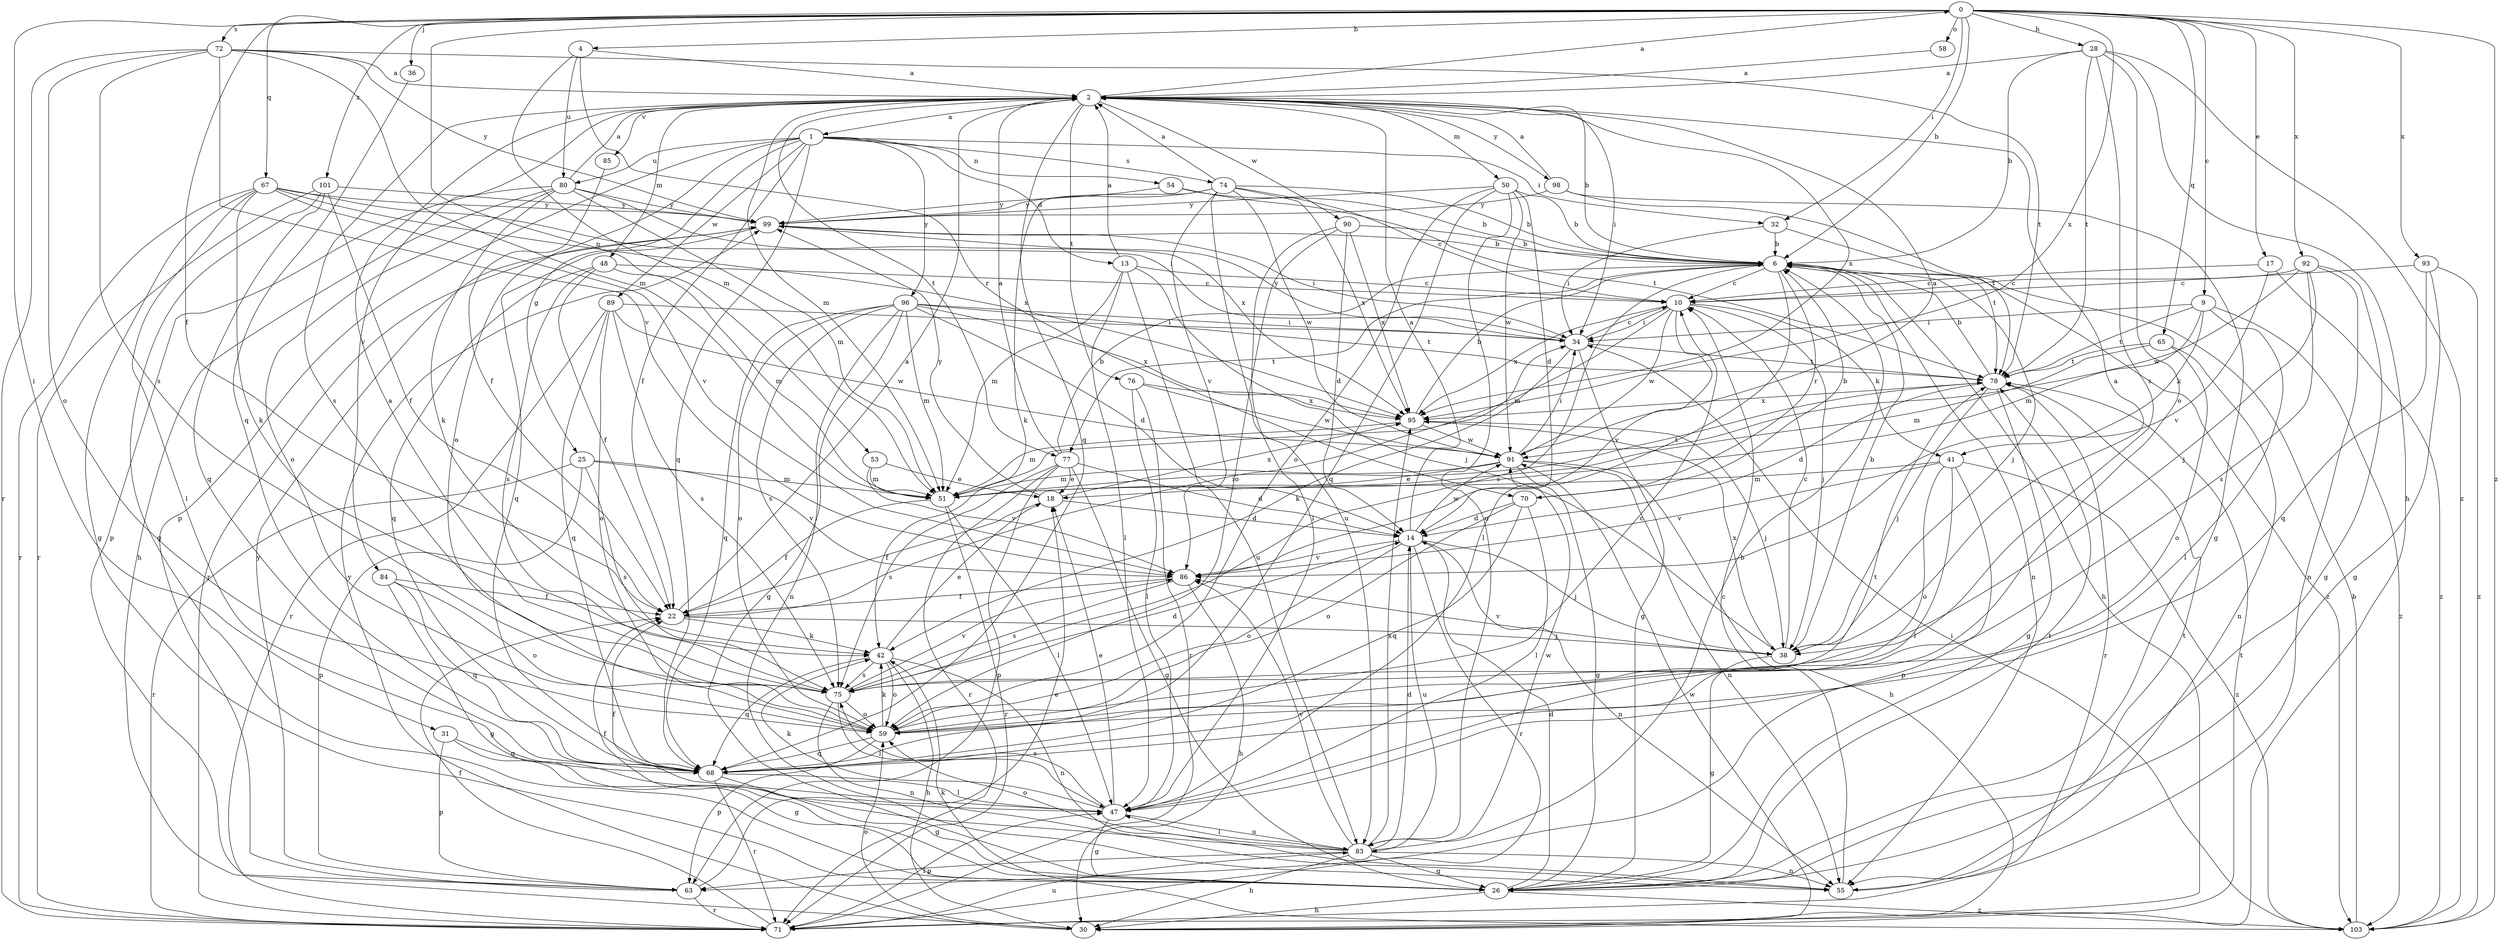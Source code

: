 strict digraph  {
0;
1;
2;
4;
6;
9;
10;
13;
14;
17;
18;
22;
25;
26;
28;
30;
31;
32;
34;
36;
38;
41;
42;
47;
48;
50;
51;
53;
54;
55;
58;
59;
63;
65;
67;
68;
70;
71;
72;
74;
75;
76;
77;
78;
80;
83;
84;
85;
86;
89;
90;
91;
92;
93;
95;
96;
98;
99;
101;
103;
0 -> 4  [label=b];
0 -> 6  [label=b];
0 -> 9  [label=c];
0 -> 17  [label=e];
0 -> 22  [label=f];
0 -> 28  [label=h];
0 -> 31  [label=i];
0 -> 32  [label=i];
0 -> 36  [label=j];
0 -> 53  [label=n];
0 -> 58  [label=o];
0 -> 65  [label=q];
0 -> 67  [label=q];
0 -> 72  [label=s];
0 -> 92  [label=x];
0 -> 93  [label=x];
0 -> 95  [label=x];
0 -> 101  [label=z];
0 -> 103  [label=z];
1 -> 13  [label=d];
1 -> 22  [label=f];
1 -> 25  [label=g];
1 -> 32  [label=i];
1 -> 54  [label=n];
1 -> 59  [label=o];
1 -> 63  [label=p];
1 -> 68  [label=q];
1 -> 74  [label=s];
1 -> 80  [label=u];
1 -> 89  [label=w];
1 -> 96  [label=y];
2 -> 0  [label=a];
2 -> 1  [label=a];
2 -> 6  [label=b];
2 -> 34  [label=i];
2 -> 48  [label=m];
2 -> 50  [label=m];
2 -> 51  [label=m];
2 -> 68  [label=q];
2 -> 75  [label=s];
2 -> 76  [label=t];
2 -> 77  [label=t];
2 -> 84  [label=v];
2 -> 85  [label=v];
2 -> 90  [label=w];
2 -> 95  [label=x];
2 -> 98  [label=y];
4 -> 2  [label=a];
4 -> 51  [label=m];
4 -> 70  [label=r];
4 -> 80  [label=u];
6 -> 10  [label=c];
6 -> 30  [label=h];
6 -> 38  [label=j];
6 -> 47  [label=l];
6 -> 55  [label=n];
6 -> 70  [label=r];
6 -> 75  [label=s];
6 -> 77  [label=t];
6 -> 103  [label=z];
9 -> 34  [label=i];
9 -> 41  [label=k];
9 -> 47  [label=l];
9 -> 51  [label=m];
9 -> 78  [label=t];
9 -> 103  [label=z];
10 -> 34  [label=i];
10 -> 38  [label=j];
10 -> 41  [label=k];
10 -> 51  [label=m];
10 -> 86  [label=v];
10 -> 91  [label=w];
10 -> 95  [label=x];
13 -> 2  [label=a];
13 -> 10  [label=c];
13 -> 38  [label=j];
13 -> 47  [label=l];
13 -> 51  [label=m];
13 -> 83  [label=u];
14 -> 2  [label=a];
14 -> 38  [label=j];
14 -> 55  [label=n];
14 -> 59  [label=o];
14 -> 71  [label=r];
14 -> 83  [label=u];
14 -> 86  [label=v];
14 -> 91  [label=w];
17 -> 10  [label=c];
17 -> 86  [label=v];
17 -> 103  [label=z];
18 -> 14  [label=d];
18 -> 22  [label=f];
18 -> 95  [label=x];
18 -> 99  [label=y];
22 -> 2  [label=a];
22 -> 34  [label=i];
22 -> 38  [label=j];
22 -> 42  [label=k];
25 -> 51  [label=m];
25 -> 63  [label=p];
25 -> 71  [label=r];
25 -> 75  [label=s];
25 -> 86  [label=v];
26 -> 14  [label=d];
26 -> 30  [label=h];
26 -> 78  [label=t];
26 -> 103  [label=z];
28 -> 2  [label=a];
28 -> 6  [label=b];
28 -> 30  [label=h];
28 -> 59  [label=o];
28 -> 75  [label=s];
28 -> 78  [label=t];
28 -> 103  [label=z];
30 -> 59  [label=o];
30 -> 91  [label=w];
30 -> 99  [label=y];
31 -> 26  [label=g];
31 -> 63  [label=p];
31 -> 68  [label=q];
32 -> 6  [label=b];
32 -> 34  [label=i];
32 -> 78  [label=t];
34 -> 10  [label=c];
34 -> 26  [label=g];
34 -> 42  [label=k];
34 -> 78  [label=t];
34 -> 99  [label=y];
36 -> 68  [label=q];
38 -> 2  [label=a];
38 -> 6  [label=b];
38 -> 10  [label=c];
38 -> 26  [label=g];
38 -> 86  [label=v];
38 -> 95  [label=x];
41 -> 47  [label=l];
41 -> 51  [label=m];
41 -> 59  [label=o];
41 -> 63  [label=p];
41 -> 86  [label=v];
41 -> 103  [label=z];
42 -> 18  [label=e];
42 -> 30  [label=h];
42 -> 55  [label=n];
42 -> 59  [label=o];
42 -> 68  [label=q];
42 -> 75  [label=s];
47 -> 18  [label=e];
47 -> 22  [label=f];
47 -> 26  [label=g];
47 -> 42  [label=k];
47 -> 75  [label=s];
47 -> 83  [label=u];
48 -> 10  [label=c];
48 -> 22  [label=f];
48 -> 51  [label=m];
48 -> 68  [label=q];
48 -> 75  [label=s];
50 -> 6  [label=b];
50 -> 14  [label=d];
50 -> 59  [label=o];
50 -> 68  [label=q];
50 -> 83  [label=u];
50 -> 91  [label=w];
50 -> 99  [label=y];
51 -> 22  [label=f];
51 -> 47  [label=l];
51 -> 71  [label=r];
51 -> 78  [label=t];
53 -> 18  [label=e];
53 -> 51  [label=m];
53 -> 86  [label=v];
54 -> 6  [label=b];
54 -> 78  [label=t];
54 -> 99  [label=y];
55 -> 10  [label=c];
55 -> 78  [label=t];
58 -> 2  [label=a];
59 -> 10  [label=c];
59 -> 42  [label=k];
59 -> 63  [label=p];
59 -> 68  [label=q];
63 -> 18  [label=e];
63 -> 71  [label=r];
63 -> 99  [label=y];
65 -> 51  [label=m];
65 -> 55  [label=n];
65 -> 59  [label=o];
65 -> 78  [label=t];
67 -> 26  [label=g];
67 -> 34  [label=i];
67 -> 42  [label=k];
67 -> 47  [label=l];
67 -> 71  [label=r];
67 -> 86  [label=v];
67 -> 95  [label=x];
67 -> 99  [label=y];
68 -> 26  [label=g];
68 -> 47  [label=l];
68 -> 71  [label=r];
68 -> 78  [label=t];
70 -> 6  [label=b];
70 -> 14  [label=d];
70 -> 47  [label=l];
70 -> 59  [label=o];
70 -> 68  [label=q];
71 -> 22  [label=f];
71 -> 47  [label=l];
71 -> 78  [label=t];
71 -> 83  [label=u];
72 -> 2  [label=a];
72 -> 51  [label=m];
72 -> 59  [label=o];
72 -> 71  [label=r];
72 -> 75  [label=s];
72 -> 78  [label=t];
72 -> 86  [label=v];
72 -> 99  [label=y];
74 -> 2  [label=a];
74 -> 6  [label=b];
74 -> 10  [label=c];
74 -> 42  [label=k];
74 -> 83  [label=u];
74 -> 86  [label=v];
74 -> 91  [label=w];
74 -> 95  [label=x];
74 -> 99  [label=y];
75 -> 2  [label=a];
75 -> 14  [label=d];
75 -> 47  [label=l];
75 -> 55  [label=n];
75 -> 59  [label=o];
75 -> 86  [label=v];
76 -> 47  [label=l];
76 -> 71  [label=r];
76 -> 91  [label=w];
76 -> 95  [label=x];
77 -> 2  [label=a];
77 -> 6  [label=b];
77 -> 14  [label=d];
77 -> 18  [label=e];
77 -> 26  [label=g];
77 -> 63  [label=p];
77 -> 71  [label=r];
77 -> 75  [label=s];
78 -> 6  [label=b];
78 -> 14  [label=d];
78 -> 26  [label=g];
78 -> 38  [label=j];
78 -> 71  [label=r];
78 -> 95  [label=x];
80 -> 2  [label=a];
80 -> 30  [label=h];
80 -> 42  [label=k];
80 -> 51  [label=m];
80 -> 59  [label=o];
80 -> 63  [label=p];
80 -> 95  [label=x];
80 -> 99  [label=y];
83 -> 6  [label=b];
83 -> 14  [label=d];
83 -> 22  [label=f];
83 -> 26  [label=g];
83 -> 30  [label=h];
83 -> 47  [label=l];
83 -> 55  [label=n];
83 -> 59  [label=o];
83 -> 63  [label=p];
83 -> 86  [label=v];
83 -> 91  [label=w];
83 -> 95  [label=x];
84 -> 22  [label=f];
84 -> 26  [label=g];
84 -> 59  [label=o];
84 -> 68  [label=q];
85 -> 22  [label=f];
86 -> 22  [label=f];
86 -> 30  [label=h];
86 -> 75  [label=s];
89 -> 34  [label=i];
89 -> 59  [label=o];
89 -> 68  [label=q];
89 -> 71  [label=r];
89 -> 75  [label=s];
89 -> 91  [label=w];
90 -> 6  [label=b];
90 -> 14  [label=d];
90 -> 47  [label=l];
90 -> 59  [label=o];
90 -> 95  [label=x];
91 -> 2  [label=a];
91 -> 18  [label=e];
91 -> 26  [label=g];
91 -> 30  [label=h];
91 -> 34  [label=i];
91 -> 51  [label=m];
91 -> 55  [label=n];
92 -> 10  [label=c];
92 -> 26  [label=g];
92 -> 38  [label=j];
92 -> 55  [label=n];
92 -> 75  [label=s];
92 -> 91  [label=w];
93 -> 10  [label=c];
93 -> 26  [label=g];
93 -> 68  [label=q];
93 -> 103  [label=z];
95 -> 6  [label=b];
95 -> 38  [label=j];
95 -> 51  [label=m];
95 -> 91  [label=w];
96 -> 14  [label=d];
96 -> 26  [label=g];
96 -> 34  [label=i];
96 -> 51  [label=m];
96 -> 55  [label=n];
96 -> 59  [label=o];
96 -> 68  [label=q];
96 -> 75  [label=s];
96 -> 78  [label=t];
96 -> 95  [label=x];
98 -> 2  [label=a];
98 -> 26  [label=g];
98 -> 78  [label=t];
98 -> 99  [label=y];
99 -> 6  [label=b];
99 -> 34  [label=i];
99 -> 68  [label=q];
99 -> 71  [label=r];
101 -> 22  [label=f];
101 -> 26  [label=g];
101 -> 68  [label=q];
101 -> 71  [label=r];
101 -> 99  [label=y];
103 -> 6  [label=b];
103 -> 34  [label=i];
103 -> 42  [label=k];
}
